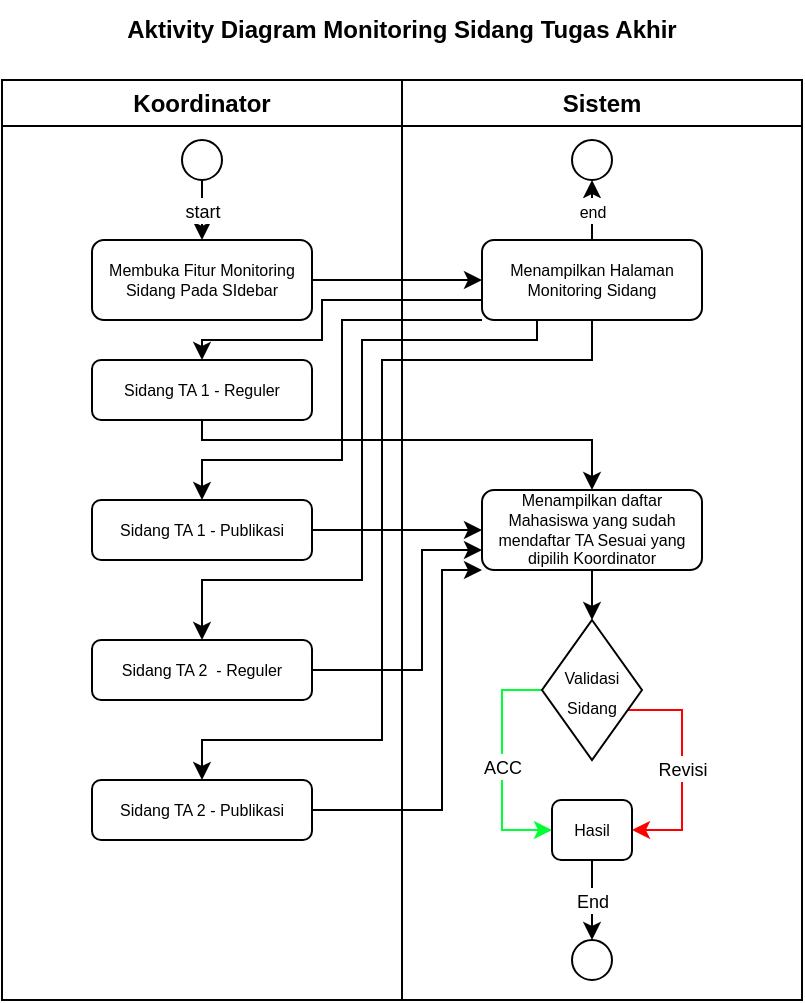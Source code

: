 <mxfile version="25.0.1">
  <diagram name="Page-1" id="t4SmDSy1Hv6YMzEed3bL">
    <mxGraphModel dx="808" dy="464" grid="1" gridSize="10" guides="1" tooltips="1" connect="1" arrows="1" fold="1" page="1" pageScale="1" pageWidth="850" pageHeight="1100" math="0" shadow="0">
      <root>
        <mxCell id="0" />
        <mxCell id="1" parent="0" />
        <mxCell id="tV2kIpkJ_XeJ-E9xkk-r-1" value="Koordinator" style="swimlane;whiteSpace=wrap;html=1;" vertex="1" parent="1">
          <mxGeometry x="210" y="140" width="200" height="460" as="geometry" />
        </mxCell>
        <mxCell id="tV2kIpkJ_XeJ-E9xkk-r-2" value="&lt;font style=&quot;font-size: 9px;&quot;&gt;start&lt;/font&gt;" style="rounded=0;orthogonalLoop=1;jettySize=auto;html=1;" edge="1" parent="tV2kIpkJ_XeJ-E9xkk-r-1" source="tV2kIpkJ_XeJ-E9xkk-r-3" target="tV2kIpkJ_XeJ-E9xkk-r-4">
          <mxGeometry relative="1" as="geometry" />
        </mxCell>
        <mxCell id="tV2kIpkJ_XeJ-E9xkk-r-3" value="" style="ellipse;whiteSpace=wrap;html=1;aspect=fixed;" vertex="1" parent="tV2kIpkJ_XeJ-E9xkk-r-1">
          <mxGeometry x="90" y="30" width="20" height="20" as="geometry" />
        </mxCell>
        <mxCell id="tV2kIpkJ_XeJ-E9xkk-r-4" value="Membuka Fitur Monitoring Sidang Pada SIdebar" style="rounded=1;whiteSpace=wrap;html=1;fontSize=8;" vertex="1" parent="tV2kIpkJ_XeJ-E9xkk-r-1">
          <mxGeometry x="45" y="80" width="110" height="40" as="geometry" />
        </mxCell>
        <mxCell id="tV2kIpkJ_XeJ-E9xkk-r-5" value="Sidang TA 1 - Reguler" style="rounded=1;whiteSpace=wrap;html=1;fontSize=8;" vertex="1" parent="tV2kIpkJ_XeJ-E9xkk-r-1">
          <mxGeometry x="45" y="140" width="110" height="30" as="geometry" />
        </mxCell>
        <mxCell id="tV2kIpkJ_XeJ-E9xkk-r-26" value="Sidang TA 1 - Publikasi" style="rounded=1;whiteSpace=wrap;html=1;fontSize=8;" vertex="1" parent="tV2kIpkJ_XeJ-E9xkk-r-1">
          <mxGeometry x="45" y="210" width="110" height="30" as="geometry" />
        </mxCell>
        <mxCell id="tV2kIpkJ_XeJ-E9xkk-r-27" value="Sidang TA 2 - Publikasi" style="rounded=1;whiteSpace=wrap;html=1;fontSize=8;" vertex="1" parent="tV2kIpkJ_XeJ-E9xkk-r-1">
          <mxGeometry x="45" y="350" width="110" height="30" as="geometry" />
        </mxCell>
        <mxCell id="tV2kIpkJ_XeJ-E9xkk-r-28" value="Sidang TA 2&amp;nbsp; - Reguler" style="rounded=1;whiteSpace=wrap;html=1;fontSize=8;" vertex="1" parent="tV2kIpkJ_XeJ-E9xkk-r-1">
          <mxGeometry x="45" y="280" width="110" height="30" as="geometry" />
        </mxCell>
        <mxCell id="tV2kIpkJ_XeJ-E9xkk-r-9" value="Sistem" style="swimlane;whiteSpace=wrap;html=1;" vertex="1" parent="1">
          <mxGeometry x="410" y="140" width="200" height="460" as="geometry" />
        </mxCell>
        <mxCell id="tV2kIpkJ_XeJ-E9xkk-r-10" value="&lt;font style=&quot;font-size: 8px;&quot;&gt;end&lt;/font&gt;" style="edgeStyle=orthogonalEdgeStyle;rounded=0;orthogonalLoop=1;jettySize=auto;html=1;entryX=0.5;entryY=1;entryDx=0;entryDy=0;" edge="1" parent="tV2kIpkJ_XeJ-E9xkk-r-9" source="tV2kIpkJ_XeJ-E9xkk-r-11" target="tV2kIpkJ_XeJ-E9xkk-r-13">
          <mxGeometry relative="1" as="geometry" />
        </mxCell>
        <mxCell id="tV2kIpkJ_XeJ-E9xkk-r-11" value="Menampilkan Halaman Monitoring Sidang" style="rounded=1;whiteSpace=wrap;html=1;fontSize=8;" vertex="1" parent="tV2kIpkJ_XeJ-E9xkk-r-9">
          <mxGeometry x="40" y="80" width="110" height="40" as="geometry" />
        </mxCell>
        <mxCell id="tV2kIpkJ_XeJ-E9xkk-r-42" style="edgeStyle=orthogonalEdgeStyle;rounded=0;orthogonalLoop=1;jettySize=auto;html=1;entryX=0.5;entryY=0;entryDx=0;entryDy=0;" edge="1" parent="tV2kIpkJ_XeJ-E9xkk-r-9" source="tV2kIpkJ_XeJ-E9xkk-r-12" target="tV2kIpkJ_XeJ-E9xkk-r-24">
          <mxGeometry relative="1" as="geometry" />
        </mxCell>
        <mxCell id="tV2kIpkJ_XeJ-E9xkk-r-12" value="Menampilkan daftar Mahasiswa yang sudah mendaftar TA Sesuai yang dipilih Koordinator" style="rounded=1;whiteSpace=wrap;html=1;fontSize=8;" vertex="1" parent="tV2kIpkJ_XeJ-E9xkk-r-9">
          <mxGeometry x="40" y="205" width="110" height="40" as="geometry" />
        </mxCell>
        <mxCell id="tV2kIpkJ_XeJ-E9xkk-r-13" value="" style="ellipse;whiteSpace=wrap;html=1;aspect=fixed;" vertex="1" parent="tV2kIpkJ_XeJ-E9xkk-r-9">
          <mxGeometry x="85" y="30" width="20" height="20" as="geometry" />
        </mxCell>
        <mxCell id="tV2kIpkJ_XeJ-E9xkk-r-46" value="&lt;font style=&quot;font-size: 9px;&quot;&gt;Revisi&lt;/font&gt;" style="edgeStyle=orthogonalEdgeStyle;rounded=0;orthogonalLoop=1;jettySize=auto;html=1;entryX=1;entryY=0.5;entryDx=0;entryDy=0;strokeColor=#ff0000;" edge="1" parent="tV2kIpkJ_XeJ-E9xkk-r-9" source="tV2kIpkJ_XeJ-E9xkk-r-24" target="tV2kIpkJ_XeJ-E9xkk-r-45">
          <mxGeometry relative="1" as="geometry">
            <Array as="points">
              <mxPoint x="140" y="315" />
              <mxPoint x="140" y="375" />
            </Array>
          </mxGeometry>
        </mxCell>
        <mxCell id="tV2kIpkJ_XeJ-E9xkk-r-47" value="&lt;font style=&quot;font-size: 9px;&quot;&gt;ACC&lt;/font&gt;" style="edgeStyle=orthogonalEdgeStyle;rounded=0;orthogonalLoop=1;jettySize=auto;html=1;exitX=0;exitY=0.5;exitDx=0;exitDy=0;entryX=0;entryY=0.5;entryDx=0;entryDy=0;strokeColor=#00ff33;" edge="1" parent="tV2kIpkJ_XeJ-E9xkk-r-9" source="tV2kIpkJ_XeJ-E9xkk-r-24" target="tV2kIpkJ_XeJ-E9xkk-r-45">
          <mxGeometry relative="1" as="geometry" />
        </mxCell>
        <mxCell id="tV2kIpkJ_XeJ-E9xkk-r-24" value="&lt;font style=&quot;font-size: 8px;&quot;&gt;Validasi Sidang&lt;/font&gt;" style="rhombus;whiteSpace=wrap;html=1;" vertex="1" parent="tV2kIpkJ_XeJ-E9xkk-r-9">
          <mxGeometry x="70" y="270" width="50" height="70" as="geometry" />
        </mxCell>
        <mxCell id="tV2kIpkJ_XeJ-E9xkk-r-49" value="&lt;font style=&quot;font-size: 9px;&quot;&gt;End&lt;/font&gt;" style="edgeStyle=orthogonalEdgeStyle;rounded=0;orthogonalLoop=1;jettySize=auto;html=1;entryX=0.5;entryY=0;entryDx=0;entryDy=0;" edge="1" parent="tV2kIpkJ_XeJ-E9xkk-r-9" source="tV2kIpkJ_XeJ-E9xkk-r-45" target="tV2kIpkJ_XeJ-E9xkk-r-48">
          <mxGeometry relative="1" as="geometry" />
        </mxCell>
        <mxCell id="tV2kIpkJ_XeJ-E9xkk-r-45" value="Hasil" style="rounded=1;whiteSpace=wrap;html=1;fontSize=8;" vertex="1" parent="tV2kIpkJ_XeJ-E9xkk-r-9">
          <mxGeometry x="75" y="360" width="40" height="30" as="geometry" />
        </mxCell>
        <mxCell id="tV2kIpkJ_XeJ-E9xkk-r-48" value="" style="ellipse;whiteSpace=wrap;html=1;aspect=fixed;" vertex="1" parent="tV2kIpkJ_XeJ-E9xkk-r-9">
          <mxGeometry x="85" y="430" width="20" height="20" as="geometry" />
        </mxCell>
        <mxCell id="tV2kIpkJ_XeJ-E9xkk-r-17" value="&lt;b&gt;Aktivity Diagram Monitoring Sidang Tugas Akhir&lt;/b&gt;" style="text;html=1;align=center;verticalAlign=middle;whiteSpace=wrap;rounded=0;" vertex="1" parent="1">
          <mxGeometry x="270" y="100" width="280" height="30" as="geometry" />
        </mxCell>
        <mxCell id="tV2kIpkJ_XeJ-E9xkk-r-18" style="rounded=0;orthogonalLoop=1;jettySize=auto;html=1;entryX=0;entryY=0.5;entryDx=0;entryDy=0;" edge="1" parent="1" source="tV2kIpkJ_XeJ-E9xkk-r-4" target="tV2kIpkJ_XeJ-E9xkk-r-11">
          <mxGeometry relative="1" as="geometry" />
        </mxCell>
        <mxCell id="tV2kIpkJ_XeJ-E9xkk-r-19" style="rounded=0;orthogonalLoop=1;jettySize=auto;html=1;entryX=0.5;entryY=0;entryDx=0;entryDy=0;exitX=0;exitY=0.75;exitDx=0;exitDy=0;edgeStyle=orthogonalEdgeStyle;" edge="1" parent="1" source="tV2kIpkJ_XeJ-E9xkk-r-11" target="tV2kIpkJ_XeJ-E9xkk-r-5">
          <mxGeometry relative="1" as="geometry">
            <Array as="points">
              <mxPoint x="370" y="250" />
              <mxPoint x="370" y="270" />
              <mxPoint x="310" y="270" />
            </Array>
          </mxGeometry>
        </mxCell>
        <mxCell id="tV2kIpkJ_XeJ-E9xkk-r-20" style="edgeStyle=orthogonalEdgeStyle;rounded=0;orthogonalLoop=1;jettySize=auto;html=1;entryX=0.5;entryY=0;entryDx=0;entryDy=0;" edge="1" parent="1" source="tV2kIpkJ_XeJ-E9xkk-r-5" target="tV2kIpkJ_XeJ-E9xkk-r-12">
          <mxGeometry relative="1" as="geometry">
            <Array as="points">
              <mxPoint x="310" y="320" />
              <mxPoint x="505" y="320" />
            </Array>
          </mxGeometry>
        </mxCell>
        <mxCell id="tV2kIpkJ_XeJ-E9xkk-r-29" style="edgeStyle=orthogonalEdgeStyle;rounded=0;orthogonalLoop=1;jettySize=auto;html=1;entryX=0;entryY=0.5;entryDx=0;entryDy=0;" edge="1" parent="1" source="tV2kIpkJ_XeJ-E9xkk-r-26" target="tV2kIpkJ_XeJ-E9xkk-r-12">
          <mxGeometry relative="1" as="geometry" />
        </mxCell>
        <mxCell id="tV2kIpkJ_XeJ-E9xkk-r-30" style="edgeStyle=orthogonalEdgeStyle;rounded=0;orthogonalLoop=1;jettySize=auto;html=1;entryX=0;entryY=0.75;entryDx=0;entryDy=0;" edge="1" parent="1" source="tV2kIpkJ_XeJ-E9xkk-r-28" target="tV2kIpkJ_XeJ-E9xkk-r-12">
          <mxGeometry relative="1" as="geometry">
            <Array as="points">
              <mxPoint x="420" y="435" />
              <mxPoint x="420" y="375" />
            </Array>
          </mxGeometry>
        </mxCell>
        <mxCell id="tV2kIpkJ_XeJ-E9xkk-r-32" style="edgeStyle=orthogonalEdgeStyle;rounded=0;orthogonalLoop=1;jettySize=auto;html=1;entryX=0;entryY=1;entryDx=0;entryDy=0;" edge="1" parent="1" source="tV2kIpkJ_XeJ-E9xkk-r-27" target="tV2kIpkJ_XeJ-E9xkk-r-12">
          <mxGeometry relative="1" as="geometry">
            <Array as="points">
              <mxPoint x="430" y="505" />
              <mxPoint x="430" y="385" />
            </Array>
          </mxGeometry>
        </mxCell>
        <mxCell id="tV2kIpkJ_XeJ-E9xkk-r-37" style="rounded=0;orthogonalLoop=1;jettySize=auto;html=1;exitX=0;exitY=1;exitDx=0;exitDy=0;entryX=0.5;entryY=0;entryDx=0;entryDy=0;edgeStyle=orthogonalEdgeStyle;" edge="1" parent="1" source="tV2kIpkJ_XeJ-E9xkk-r-11" target="tV2kIpkJ_XeJ-E9xkk-r-26">
          <mxGeometry relative="1" as="geometry">
            <Array as="points">
              <mxPoint x="380" y="260" />
              <mxPoint x="380" y="330" />
              <mxPoint x="310" y="330" />
            </Array>
          </mxGeometry>
        </mxCell>
        <mxCell id="tV2kIpkJ_XeJ-E9xkk-r-38" style="rounded=0;orthogonalLoop=1;jettySize=auto;html=1;exitX=0.25;exitY=1;exitDx=0;exitDy=0;edgeStyle=orthogonalEdgeStyle;entryX=0.5;entryY=0;entryDx=0;entryDy=0;" edge="1" parent="1" source="tV2kIpkJ_XeJ-E9xkk-r-11" target="tV2kIpkJ_XeJ-E9xkk-r-28">
          <mxGeometry relative="1" as="geometry">
            <mxPoint x="320" y="420" as="targetPoint" />
            <Array as="points">
              <mxPoint x="477" y="270" />
              <mxPoint x="390" y="270" />
              <mxPoint x="390" y="390" />
              <mxPoint x="310" y="390" />
            </Array>
          </mxGeometry>
        </mxCell>
        <mxCell id="tV2kIpkJ_XeJ-E9xkk-r-39" style="rounded=0;orthogonalLoop=1;jettySize=auto;html=1;exitX=0.5;exitY=1;exitDx=0;exitDy=0;edgeStyle=orthogonalEdgeStyle;entryX=0.5;entryY=0;entryDx=0;entryDy=0;" edge="1" parent="1" source="tV2kIpkJ_XeJ-E9xkk-r-11" target="tV2kIpkJ_XeJ-E9xkk-r-27">
          <mxGeometry relative="1" as="geometry">
            <mxPoint x="370" y="490" as="targetPoint" />
            <Array as="points">
              <mxPoint x="505" y="280" />
              <mxPoint x="400" y="280" />
              <mxPoint x="400" y="470" />
              <mxPoint x="310" y="470" />
            </Array>
          </mxGeometry>
        </mxCell>
      </root>
    </mxGraphModel>
  </diagram>
</mxfile>
